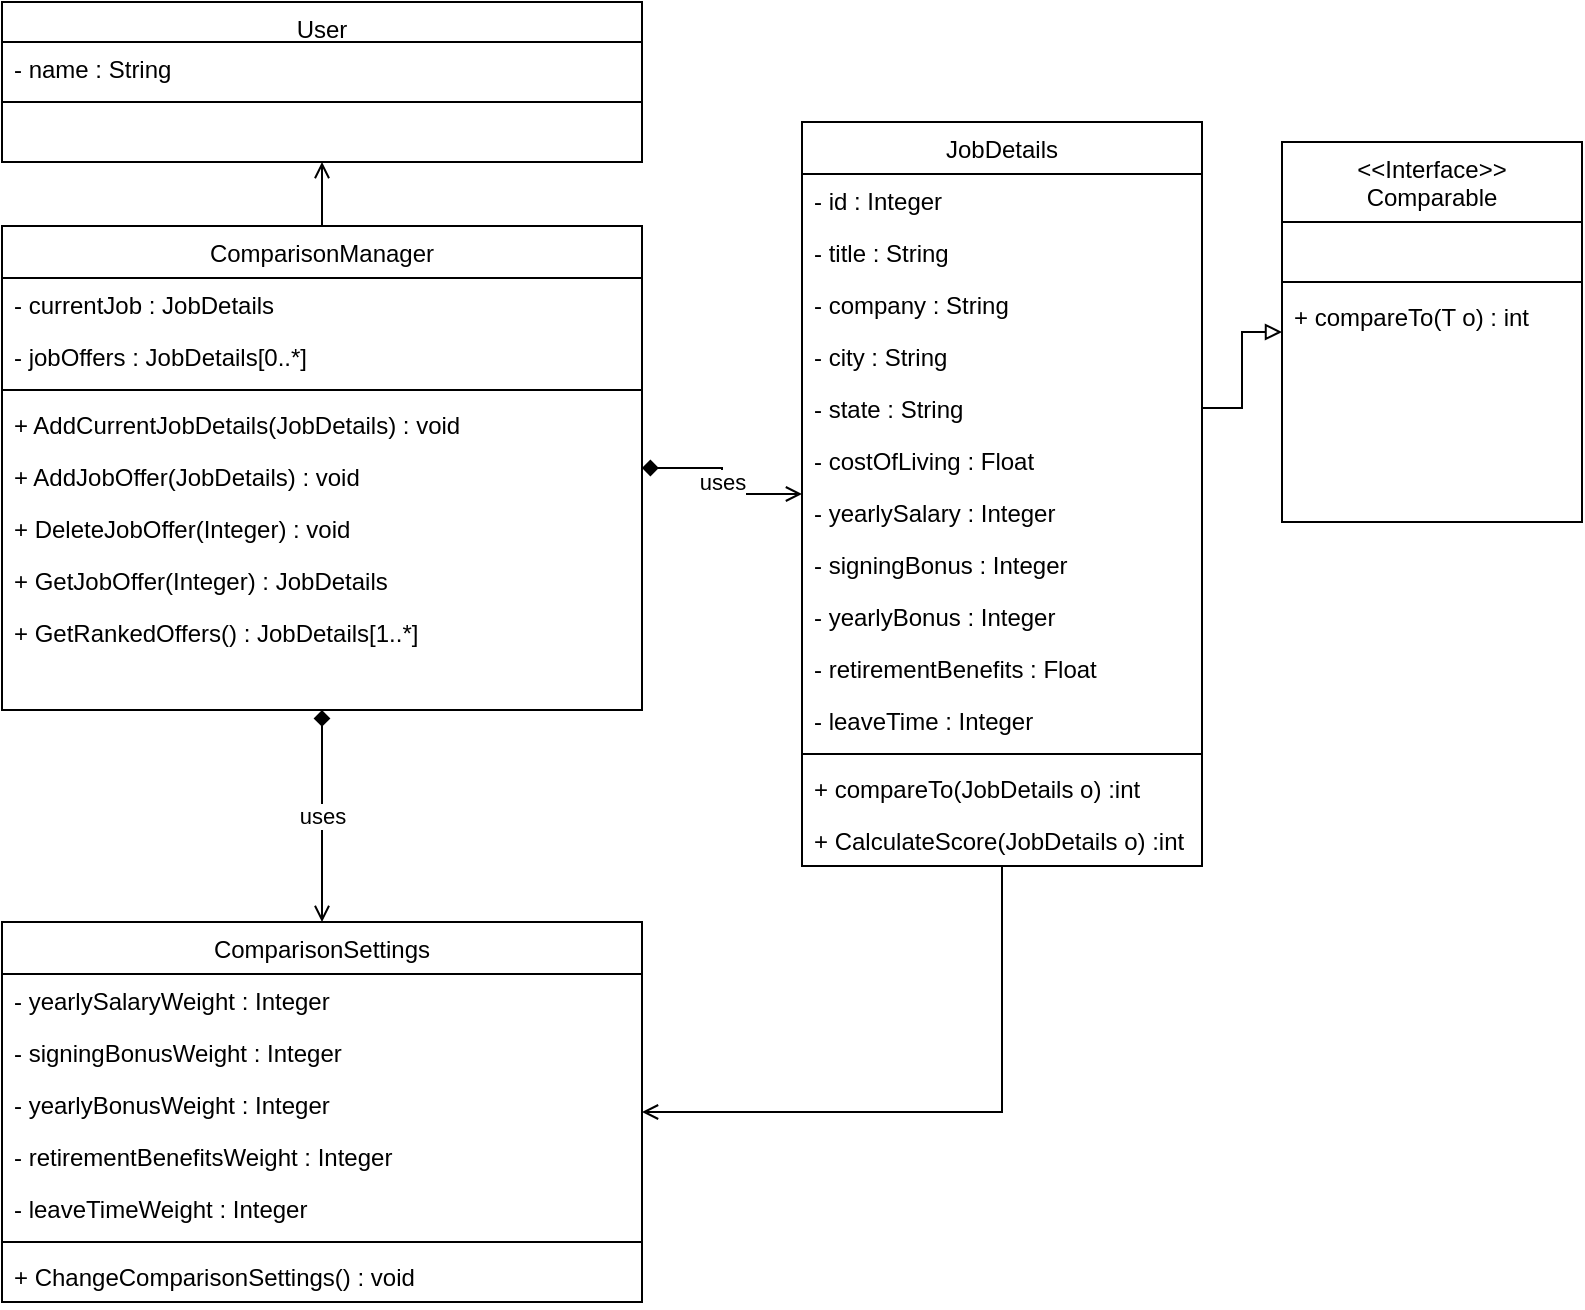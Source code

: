 <mxfile version="13.2.4" type="device"><diagram id="C5RBs43oDa-KdzZeNtuy" name="Page-1"><mxGraphModel dx="1422" dy="753" grid="1" gridSize="10" guides="1" tooltips="1" connect="1" arrows="1" fold="1" page="1" pageScale="1" pageWidth="827" pageHeight="1169" math="0" shadow="0"><root><mxCell id="WIyWlLk6GJQsqaUBKTNV-0"/><mxCell id="WIyWlLk6GJQsqaUBKTNV-1" parent="WIyWlLk6GJQsqaUBKTNV-0"/><mxCell id="OjxGAntlA3DErqsBr536-48" value="uses" style="edgeStyle=orthogonalEdgeStyle;rounded=0;orthogonalLoop=1;jettySize=auto;html=1;endArrow=open;endFill=0;startArrow=diamond;startFill=1;" edge="1" parent="WIyWlLk6GJQsqaUBKTNV-1" source="OjxGAntlA3DErqsBr536-41" target="zkfFHV4jXpPFQw0GAbJ--17"><mxGeometry relative="1" as="geometry"/></mxCell><mxCell id="OjxGAntlA3DErqsBr536-49" value="uses" style="edgeStyle=orthogonalEdgeStyle;rounded=0;orthogonalLoop=1;jettySize=auto;html=1;endArrow=open;endFill=0;startArrow=diamond;startFill=1;" edge="1" parent="WIyWlLk6GJQsqaUBKTNV-1" source="OjxGAntlA3DErqsBr536-41" target="OjxGAntlA3DErqsBr536-4"><mxGeometry relative="1" as="geometry"/></mxCell><mxCell id="OjxGAntlA3DErqsBr536-88" style="edgeStyle=orthogonalEdgeStyle;rounded=0;orthogonalLoop=1;jettySize=auto;html=1;entryX=0.5;entryY=1;entryDx=0;entryDy=0;startArrow=none;startFill=0;endArrow=open;endFill=0;" edge="1" parent="WIyWlLk6GJQsqaUBKTNV-1" source="OjxGAntlA3DErqsBr536-41" target="OjxGAntlA3DErqsBr536-84"><mxGeometry relative="1" as="geometry"/></mxCell><mxCell id="OjxGAntlA3DErqsBr536-83" style="edgeStyle=orthogonalEdgeStyle;rounded=0;orthogonalLoop=1;jettySize=auto;html=1;startArrow=none;startFill=0;endArrow=open;endFill=0;" edge="1" parent="WIyWlLk6GJQsqaUBKTNV-1" source="zkfFHV4jXpPFQw0GAbJ--17" target="OjxGAntlA3DErqsBr536-4"><mxGeometry relative="1" as="geometry"><Array as="points"><mxPoint x="540" y="605"/></Array></mxGeometry></mxCell><mxCell id="OjxGAntlA3DErqsBr536-82" style="edgeStyle=orthogonalEdgeStyle;rounded=0;orthogonalLoop=1;jettySize=auto;html=1;startArrow=none;startFill=0;endArrow=block;endFill=0;" edge="1" parent="WIyWlLk6GJQsqaUBKTNV-1" source="OjxGAntlA3DErqsBr536-71" target="OjxGAntlA3DErqsBr536-74"><mxGeometry relative="1" as="geometry"/></mxCell><mxCell id="OjxGAntlA3DErqsBr536-41" value="ComparisonManager" style="swimlane;fontStyle=0;align=center;verticalAlign=top;childLayout=stackLayout;horizontal=1;startSize=26;horizontalStack=0;resizeParent=1;resizeLast=0;collapsible=1;marginBottom=0;rounded=0;shadow=0;strokeWidth=1;" vertex="1" parent="WIyWlLk6GJQsqaUBKTNV-1"><mxGeometry x="40" y="162" width="320" height="242" as="geometry"><mxRectangle x="230" y="140" width="160" height="26" as="alternateBounds"/></mxGeometry></mxCell><mxCell id="OjxGAntlA3DErqsBr536-42" value="- currentJob : JobDetails" style="text;align=left;verticalAlign=top;spacingLeft=4;spacingRight=4;overflow=hidden;rotatable=0;points=[[0,0.5],[1,0.5]];portConstraint=eastwest;" vertex="1" parent="OjxGAntlA3DErqsBr536-41"><mxGeometry y="26" width="320" height="26" as="geometry"/></mxCell><mxCell id="OjxGAntlA3DErqsBr536-50" value="- jobOffers : JobDetails[0..*]" style="text;align=left;verticalAlign=top;spacingLeft=4;spacingRight=4;overflow=hidden;rotatable=0;points=[[0,0.5],[1,0.5]];portConstraint=eastwest;" vertex="1" parent="OjxGAntlA3DErqsBr536-41"><mxGeometry y="52" width="320" height="26" as="geometry"/></mxCell><mxCell id="OjxGAntlA3DErqsBr536-43" value="" style="line;html=1;strokeWidth=1;align=left;verticalAlign=middle;spacingTop=-1;spacingLeft=3;spacingRight=3;rotatable=0;labelPosition=right;points=[];portConstraint=eastwest;" vertex="1" parent="OjxGAntlA3DErqsBr536-41"><mxGeometry y="78" width="320" height="8" as="geometry"/></mxCell><mxCell id="OjxGAntlA3DErqsBr536-44" value="+ AddCurrentJobDetails(JobDetails) : void" style="text;align=left;verticalAlign=top;spacingLeft=4;spacingRight=4;overflow=hidden;rotatable=0;points=[[0,0.5],[1,0.5]];portConstraint=eastwest;" vertex="1" parent="OjxGAntlA3DErqsBr536-41"><mxGeometry y="86" width="320" height="26" as="geometry"/></mxCell><mxCell id="OjxGAntlA3DErqsBr536-53" value="+ AddJobOffer(JobDetails) : void" style="text;align=left;verticalAlign=top;spacingLeft=4;spacingRight=4;overflow=hidden;rotatable=0;points=[[0,0.5],[1,0.5]];portConstraint=eastwest;" vertex="1" parent="OjxGAntlA3DErqsBr536-41"><mxGeometry y="112" width="320" height="26" as="geometry"/></mxCell><mxCell id="OjxGAntlA3DErqsBr536-58" value="+ DeleteJobOffer(Integer) : void" style="text;align=left;verticalAlign=top;spacingLeft=4;spacingRight=4;overflow=hidden;rotatable=0;points=[[0,0.5],[1,0.5]];portConstraint=eastwest;" vertex="1" parent="OjxGAntlA3DErqsBr536-41"><mxGeometry y="138" width="320" height="26" as="geometry"/></mxCell><mxCell id="OjxGAntlA3DErqsBr536-72" value="+ GetJobOffer(Integer) : JobDetails" style="text;align=left;verticalAlign=top;spacingLeft=4;spacingRight=4;overflow=hidden;rotatable=0;points=[[0,0.5],[1,0.5]];portConstraint=eastwest;" vertex="1" parent="OjxGAntlA3DErqsBr536-41"><mxGeometry y="164" width="320" height="26" as="geometry"/></mxCell><mxCell id="OjxGAntlA3DErqsBr536-73" value="+ GetRankedOffers() : JobDetails[1..*]" style="text;align=left;verticalAlign=top;spacingLeft=4;spacingRight=4;overflow=hidden;rotatable=0;points=[[0,0.5],[1,0.5]];portConstraint=eastwest;" vertex="1" parent="OjxGAntlA3DErqsBr536-41"><mxGeometry y="190" width="320" height="26" as="geometry"/></mxCell><mxCell id="zkfFHV4jXpPFQw0GAbJ--17" value="JobDetails" style="swimlane;fontStyle=0;align=center;verticalAlign=top;childLayout=stackLayout;horizontal=1;startSize=26;horizontalStack=0;resizeParent=1;resizeLast=0;collapsible=1;marginBottom=0;rounded=0;shadow=0;strokeWidth=1;" parent="WIyWlLk6GJQsqaUBKTNV-1" vertex="1"><mxGeometry x="440" y="110" width="200" height="372" as="geometry"><mxRectangle x="508" y="120" width="160" height="26" as="alternateBounds"/></mxGeometry></mxCell><mxCell id="OjxGAntlA3DErqsBr536-56" value="- id : Integer" style="text;align=left;verticalAlign=top;spacingLeft=4;spacingRight=4;overflow=hidden;rotatable=0;points=[[0,0.5],[1,0.5]];portConstraint=eastwest;rounded=0;shadow=0;html=0;" vertex="1" parent="zkfFHV4jXpPFQw0GAbJ--17"><mxGeometry y="26" width="200" height="26" as="geometry"/></mxCell><mxCell id="zkfFHV4jXpPFQw0GAbJ--18" value="- title : String" style="text;align=left;verticalAlign=top;spacingLeft=4;spacingRight=4;overflow=hidden;rotatable=0;points=[[0,0.5],[1,0.5]];portConstraint=eastwest;" parent="zkfFHV4jXpPFQw0GAbJ--17" vertex="1"><mxGeometry y="52" width="200" height="26" as="geometry"/></mxCell><mxCell id="zkfFHV4jXpPFQw0GAbJ--19" value="- company : String" style="text;align=left;verticalAlign=top;spacingLeft=4;spacingRight=4;overflow=hidden;rotatable=0;points=[[0,0.5],[1,0.5]];portConstraint=eastwest;rounded=0;shadow=0;html=0;" parent="zkfFHV4jXpPFQw0GAbJ--17" vertex="1"><mxGeometry y="78" width="200" height="26" as="geometry"/></mxCell><mxCell id="zkfFHV4jXpPFQw0GAbJ--20" value="- city : String" style="text;align=left;verticalAlign=top;spacingLeft=4;spacingRight=4;overflow=hidden;rotatable=0;points=[[0,0.5],[1,0.5]];portConstraint=eastwest;rounded=0;shadow=0;html=0;" parent="zkfFHV4jXpPFQw0GAbJ--17" vertex="1"><mxGeometry y="104" width="200" height="26" as="geometry"/></mxCell><mxCell id="OjxGAntlA3DErqsBr536-71" value="- state : String" style="text;align=left;verticalAlign=top;spacingLeft=4;spacingRight=4;overflow=hidden;rotatable=0;points=[[0,0.5],[1,0.5]];portConstraint=eastwest;rounded=0;shadow=0;html=0;" vertex="1" parent="zkfFHV4jXpPFQw0GAbJ--17"><mxGeometry y="130" width="200" height="26" as="geometry"/></mxCell><mxCell id="zkfFHV4jXpPFQw0GAbJ--21" value="- costOfLiving : Float" style="text;align=left;verticalAlign=top;spacingLeft=4;spacingRight=4;overflow=hidden;rotatable=0;points=[[0,0.5],[1,0.5]];portConstraint=eastwest;rounded=0;shadow=0;html=0;" parent="zkfFHV4jXpPFQw0GAbJ--17" vertex="1"><mxGeometry y="156" width="200" height="26" as="geometry"/></mxCell><mxCell id="zkfFHV4jXpPFQw0GAbJ--22" value="- yearlySalary : Integer" style="text;align=left;verticalAlign=top;spacingLeft=4;spacingRight=4;overflow=hidden;rotatable=0;points=[[0,0.5],[1,0.5]];portConstraint=eastwest;rounded=0;shadow=0;html=0;" parent="zkfFHV4jXpPFQw0GAbJ--17" vertex="1"><mxGeometry y="182" width="200" height="26" as="geometry"/></mxCell><mxCell id="zkfFHV4jXpPFQw0GAbJ--24" value="- signingBonus : Integer" style="text;align=left;verticalAlign=top;spacingLeft=4;spacingRight=4;overflow=hidden;rotatable=0;points=[[0,0.5],[1,0.5]];portConstraint=eastwest;" parent="zkfFHV4jXpPFQw0GAbJ--17" vertex="1"><mxGeometry y="208" width="200" height="26" as="geometry"/></mxCell><mxCell id="zkfFHV4jXpPFQw0GAbJ--25" value="- yearlyBonus : Integer" style="text;align=left;verticalAlign=top;spacingLeft=4;spacingRight=4;overflow=hidden;rotatable=0;points=[[0,0.5],[1,0.5]];portConstraint=eastwest;" parent="zkfFHV4jXpPFQw0GAbJ--17" vertex="1"><mxGeometry y="234" width="200" height="26" as="geometry"/></mxCell><mxCell id="OjxGAntlA3DErqsBr536-0" value="- retirementBenefits : Float" style="text;align=left;verticalAlign=top;spacingLeft=4;spacingRight=4;overflow=hidden;rotatable=0;points=[[0,0.5],[1,0.5]];portConstraint=eastwest;rounded=0;shadow=0;html=0;" vertex="1" parent="zkfFHV4jXpPFQw0GAbJ--17"><mxGeometry y="260" width="200" height="26" as="geometry"/></mxCell><mxCell id="OjxGAntlA3DErqsBr536-1" value="- leaveTime : Integer" style="text;align=left;verticalAlign=top;spacingLeft=4;spacingRight=4;overflow=hidden;rotatable=0;points=[[0,0.5],[1,0.5]];portConstraint=eastwest;rounded=0;shadow=0;html=0;" vertex="1" parent="zkfFHV4jXpPFQw0GAbJ--17"><mxGeometry y="286" width="200" height="26" as="geometry"/></mxCell><mxCell id="OjxGAntlA3DErqsBr536-3" value="" style="line;html=1;strokeWidth=1;align=left;verticalAlign=middle;spacingTop=-1;spacingLeft=3;spacingRight=3;rotatable=0;labelPosition=right;points=[];portConstraint=eastwest;" vertex="1" parent="zkfFHV4jXpPFQw0GAbJ--17"><mxGeometry y="312" width="200" height="8" as="geometry"/></mxCell><mxCell id="OjxGAntlA3DErqsBr536-2" value="+ compareTo(JobDetails o) :int" style="text;align=left;verticalAlign=top;spacingLeft=4;spacingRight=4;overflow=hidden;rotatable=0;points=[[0,0.5],[1,0.5]];portConstraint=eastwest;rounded=0;shadow=0;html=0;" vertex="1" parent="zkfFHV4jXpPFQw0GAbJ--17"><mxGeometry y="320" width="200" height="26" as="geometry"/></mxCell><mxCell id="OjxGAntlA3DErqsBr536-90" value="+ CalculateScore(JobDetails o) :int" style="text;align=left;verticalAlign=top;spacingLeft=4;spacingRight=4;overflow=hidden;rotatable=0;points=[[0,0.5],[1,0.5]];portConstraint=eastwest;rounded=0;shadow=0;html=0;" vertex="1" parent="zkfFHV4jXpPFQw0GAbJ--17"><mxGeometry y="346" width="200" height="26" as="geometry"/></mxCell><mxCell id="OjxGAntlA3DErqsBr536-4" value="ComparisonSettings" style="swimlane;fontStyle=0;align=center;verticalAlign=top;childLayout=stackLayout;horizontal=1;startSize=26;horizontalStack=0;resizeParent=1;resizeLast=0;collapsible=1;marginBottom=0;rounded=0;shadow=0;strokeWidth=1;" vertex="1" parent="WIyWlLk6GJQsqaUBKTNV-1"><mxGeometry x="40" y="510" width="320" height="190" as="geometry"><mxRectangle x="230" y="140" width="160" height="26" as="alternateBounds"/></mxGeometry></mxCell><mxCell id="OjxGAntlA3DErqsBr536-5" value="- yearlySalaryWeight : Integer" style="text;align=left;verticalAlign=top;spacingLeft=4;spacingRight=4;overflow=hidden;rotatable=0;points=[[0,0.5],[1,0.5]];portConstraint=eastwest;" vertex="1" parent="OjxGAntlA3DErqsBr536-4"><mxGeometry y="26" width="320" height="26" as="geometry"/></mxCell><mxCell id="OjxGAntlA3DErqsBr536-6" value="- signingBonusWeight : Integer" style="text;align=left;verticalAlign=top;spacingLeft=4;spacingRight=4;overflow=hidden;rotatable=0;points=[[0,0.5],[1,0.5]];portConstraint=eastwest;rounded=0;shadow=0;html=0;" vertex="1" parent="OjxGAntlA3DErqsBr536-4"><mxGeometry y="52" width="320" height="26" as="geometry"/></mxCell><mxCell id="OjxGAntlA3DErqsBr536-7" value="- yearlyBonusWeight : Integer" style="text;align=left;verticalAlign=top;spacingLeft=4;spacingRight=4;overflow=hidden;rotatable=0;points=[[0,0.5],[1,0.5]];portConstraint=eastwest;rounded=0;shadow=0;html=0;" vertex="1" parent="OjxGAntlA3DErqsBr536-4"><mxGeometry y="78" width="320" height="26" as="geometry"/></mxCell><mxCell id="OjxGAntlA3DErqsBr536-9" value="- retirementBenefitsWeight : Integer" style="text;align=left;verticalAlign=top;spacingLeft=4;spacingRight=4;overflow=hidden;rotatable=0;points=[[0,0.5],[1,0.5]];portConstraint=eastwest;" vertex="1" parent="OjxGAntlA3DErqsBr536-4"><mxGeometry y="104" width="320" height="26" as="geometry"/></mxCell><mxCell id="OjxGAntlA3DErqsBr536-10" value="- leaveTimeWeight : Integer" style="text;align=left;verticalAlign=top;spacingLeft=4;spacingRight=4;overflow=hidden;rotatable=0;points=[[0,0.5],[1,0.5]];portConstraint=eastwest;" vertex="1" parent="OjxGAntlA3DErqsBr536-4"><mxGeometry y="130" width="320" height="26" as="geometry"/></mxCell><mxCell id="OjxGAntlA3DErqsBr536-8" value="" style="line;html=1;strokeWidth=1;align=left;verticalAlign=middle;spacingTop=-1;spacingLeft=3;spacingRight=3;rotatable=0;labelPosition=right;points=[];portConstraint=eastwest;" vertex="1" parent="OjxGAntlA3DErqsBr536-4"><mxGeometry y="156" width="320" height="8" as="geometry"/></mxCell><mxCell id="OjxGAntlA3DErqsBr536-11" value="+ ChangeComparisonSettings() : void" style="text;align=left;verticalAlign=top;spacingLeft=4;spacingRight=4;overflow=hidden;rotatable=0;points=[[0,0.5],[1,0.5]];portConstraint=eastwest;" vertex="1" parent="OjxGAntlA3DErqsBr536-4"><mxGeometry y="164" width="320" height="26" as="geometry"/></mxCell><mxCell id="OjxGAntlA3DErqsBr536-74" value="&lt;&lt;Interface&gt;&gt;&#10;Comparable" style="swimlane;fontStyle=0;align=center;verticalAlign=top;childLayout=stackLayout;horizontal=1;startSize=40;horizontalStack=0;resizeParent=1;resizeLast=0;collapsible=1;marginBottom=0;rounded=0;shadow=0;strokeWidth=1;" vertex="1" parent="WIyWlLk6GJQsqaUBKTNV-1"><mxGeometry x="680" y="120" width="150" height="190" as="geometry"><mxRectangle x="230" y="140" width="160" height="26" as="alternateBounds"/></mxGeometry></mxCell><mxCell id="OjxGAntlA3DErqsBr536-79" value=" " style="text;align=left;verticalAlign=top;spacingLeft=4;spacingRight=4;overflow=hidden;rotatable=0;points=[[0,0.5],[1,0.5]];portConstraint=eastwest;" vertex="1" parent="OjxGAntlA3DErqsBr536-74"><mxGeometry y="40" width="150" height="26" as="geometry"/></mxCell><mxCell id="OjxGAntlA3DErqsBr536-80" value="" style="line;html=1;strokeWidth=1;align=left;verticalAlign=middle;spacingTop=-1;spacingLeft=3;spacingRight=3;rotatable=0;labelPosition=right;points=[];portConstraint=eastwest;" vertex="1" parent="OjxGAntlA3DErqsBr536-74"><mxGeometry y="66" width="150" height="8" as="geometry"/></mxCell><mxCell id="OjxGAntlA3DErqsBr536-81" value="+ compareTo(T o) : int" style="text;align=left;verticalAlign=top;spacingLeft=4;spacingRight=4;overflow=hidden;rotatable=0;points=[[0,0.5],[1,0.5]];portConstraint=eastwest;" vertex="1" parent="OjxGAntlA3DErqsBr536-74"><mxGeometry y="74" width="150" height="26" as="geometry"/></mxCell><mxCell id="OjxGAntlA3DErqsBr536-84" value="User" style="swimlane;fontStyle=0;align=center;verticalAlign=top;childLayout=stackLayout;horizontal=1;startSize=20;horizontalStack=0;resizeParent=1;resizeLast=0;collapsible=1;marginBottom=0;rounded=0;shadow=0;strokeWidth=1;" vertex="1" parent="WIyWlLk6GJQsqaUBKTNV-1"><mxGeometry x="40" y="50" width="320" height="80" as="geometry"><mxRectangle x="230" y="140" width="160" height="26" as="alternateBounds"/></mxGeometry></mxCell><mxCell id="OjxGAntlA3DErqsBr536-85" value="- name : String" style="text;align=left;verticalAlign=top;spacingLeft=4;spacingRight=4;overflow=hidden;rotatable=0;points=[[0,0.5],[1,0.5]];portConstraint=eastwest;" vertex="1" parent="OjxGAntlA3DErqsBr536-84"><mxGeometry y="20" width="320" height="26" as="geometry"/></mxCell><mxCell id="OjxGAntlA3DErqsBr536-86" value="" style="line;html=1;strokeWidth=1;align=left;verticalAlign=middle;spacingTop=-1;spacingLeft=3;spacingRight=3;rotatable=0;labelPosition=right;points=[];portConstraint=eastwest;" vertex="1" parent="OjxGAntlA3DErqsBr536-84"><mxGeometry y="46" width="320" height="8" as="geometry"/></mxCell></root></mxGraphModel></diagram></mxfile>